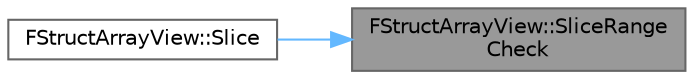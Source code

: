 digraph "FStructArrayView::SliceRangeCheck"
{
 // INTERACTIVE_SVG=YES
 // LATEX_PDF_SIZE
  bgcolor="transparent";
  edge [fontname=Helvetica,fontsize=10,labelfontname=Helvetica,labelfontsize=10];
  node [fontname=Helvetica,fontsize=10,shape=box,height=0.2,width=0.4];
  rankdir="RL";
  Node1 [id="Node000001",label="FStructArrayView::SliceRange\lCheck",height=0.2,width=0.4,color="gray40", fillcolor="grey60", style="filled", fontcolor="black",tooltip="Checks if a slice range [Index, Index+InNum) is in array range."];
  Node1 -> Node2 [id="edge1_Node000001_Node000002",dir="back",color="steelblue1",style="solid",tooltip=" "];
  Node2 [id="Node000002",label="FStructArrayView::Slice",height=0.2,width=0.4,color="grey40", fillcolor="white", style="filled",URL="$d8/dda/structFStructArrayView.html#a9084606c727575acce39a6352903017e",tooltip="Returns a sliced view This is similar to Mid(), but with a narrow contract, i.e."];
}

